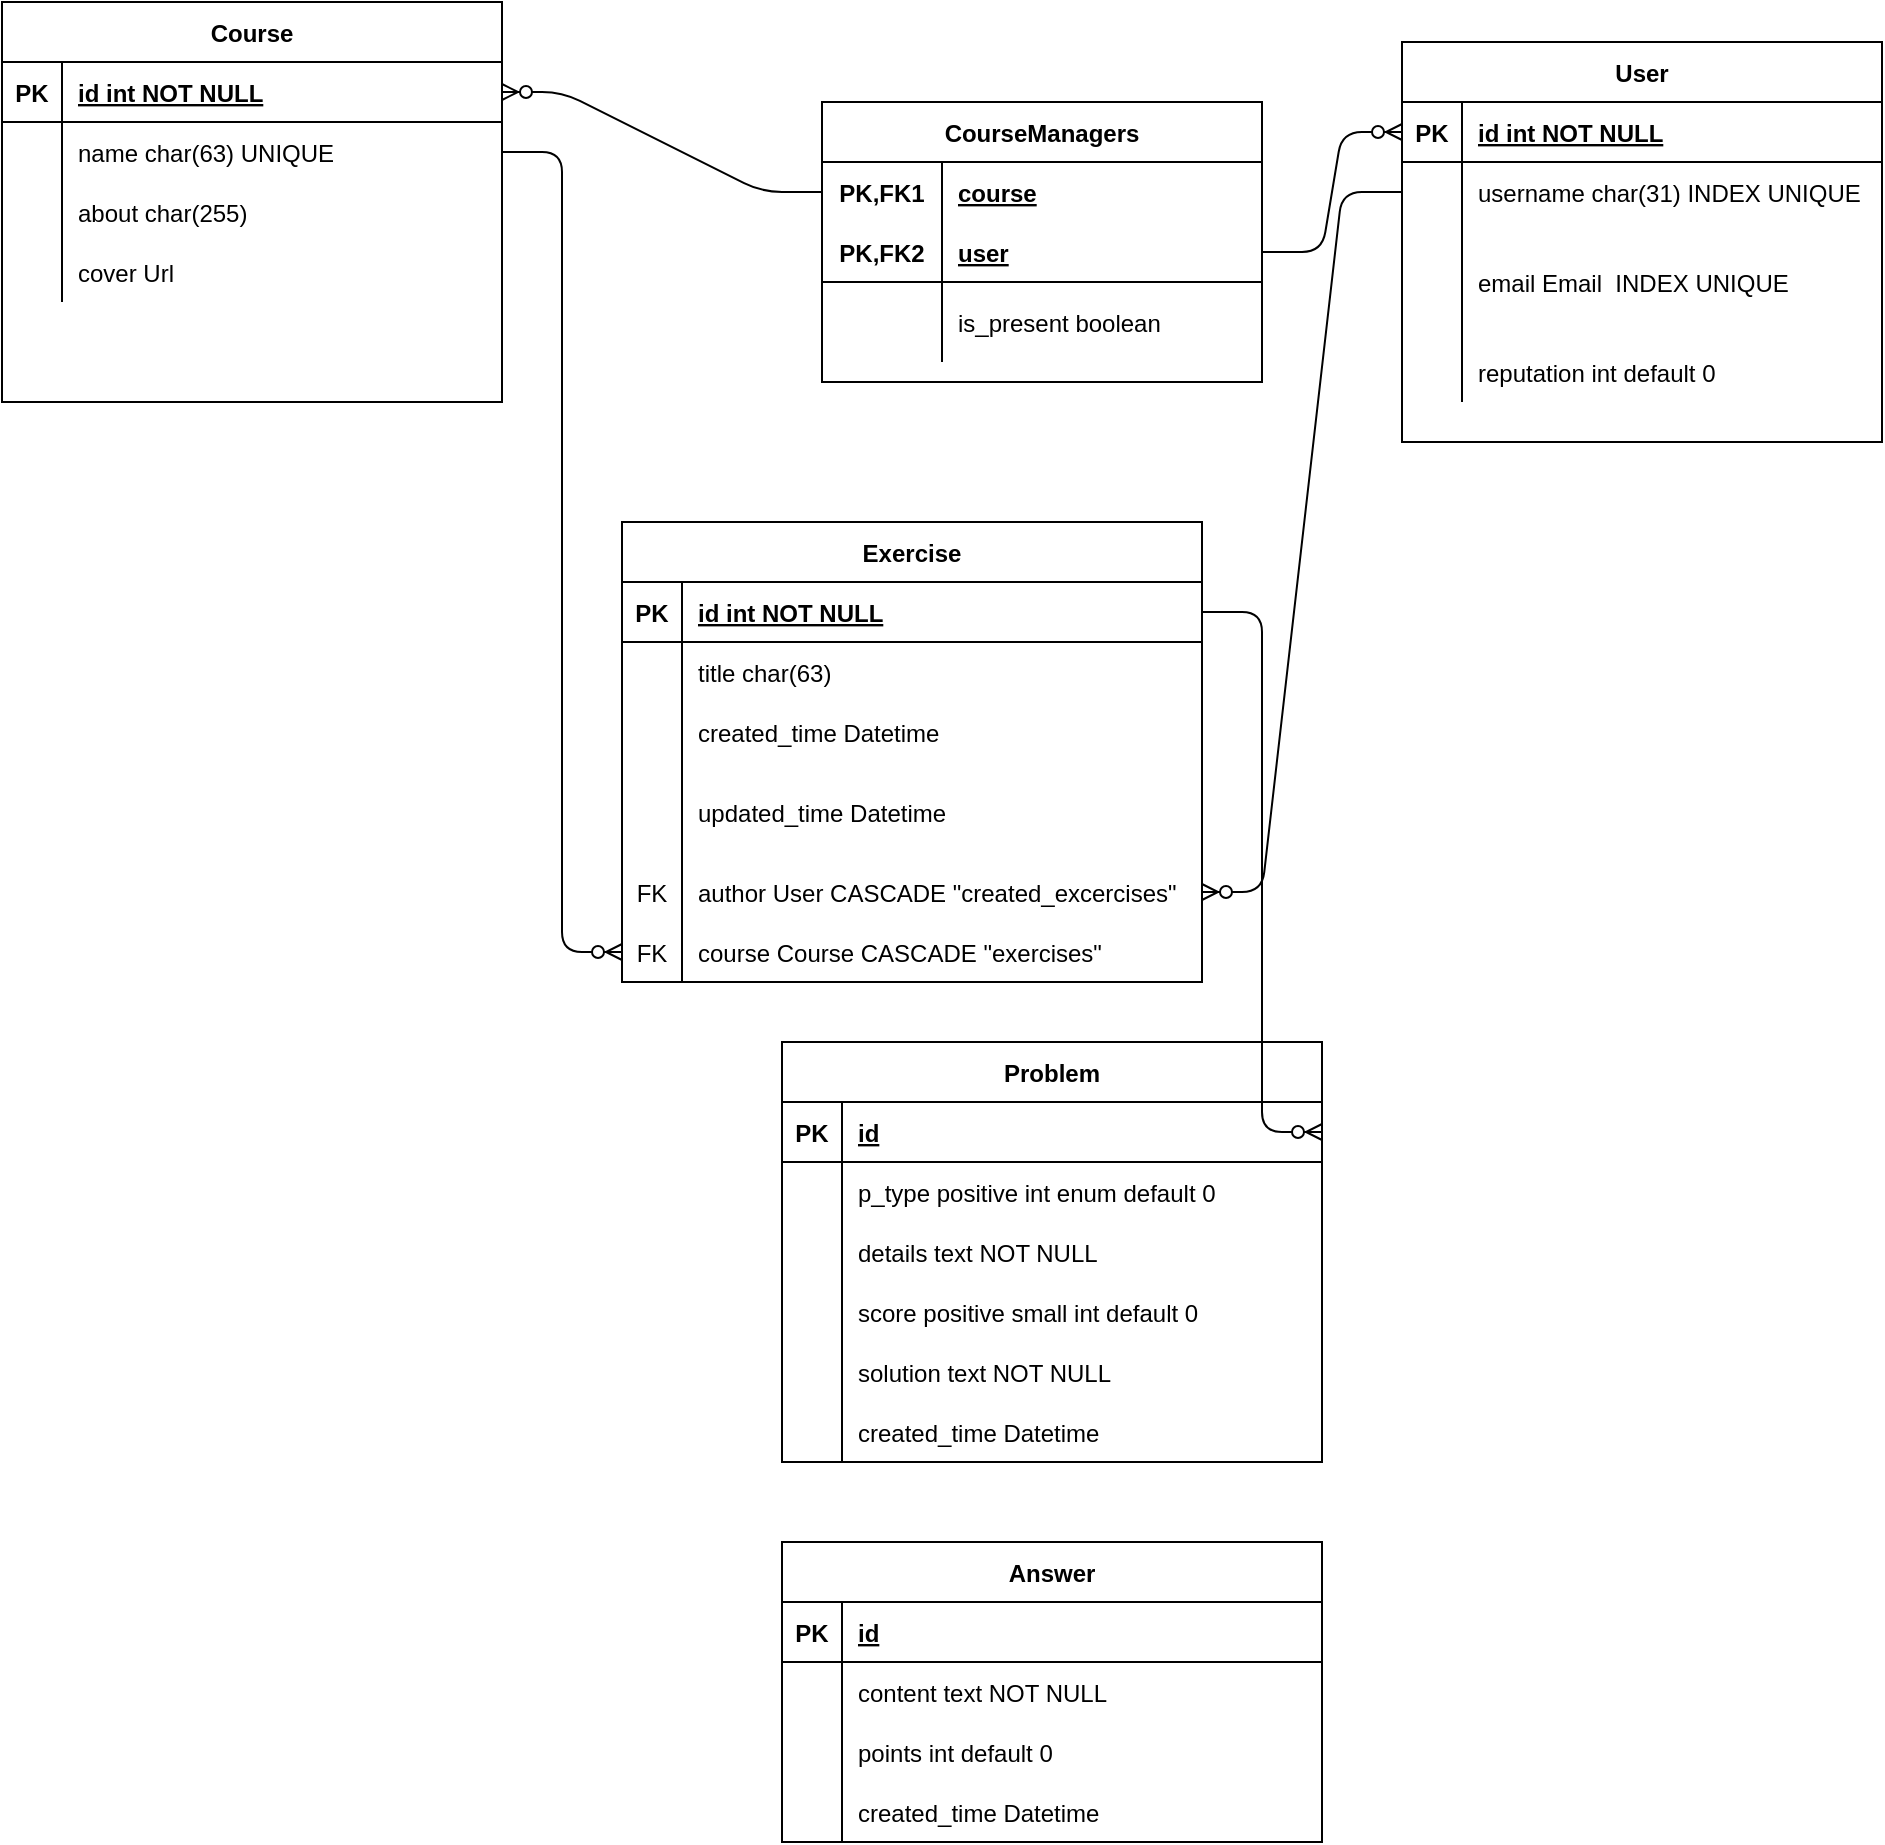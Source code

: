 <mxfile version="14.6.11" type="github">
  <diagram id="R2lEEEUBdFMjLlhIrx00" name="Page-1">
    <mxGraphModel dx="2781" dy="523" grid="1" gridSize="10" guides="1" tooltips="1" connect="1" arrows="1" fold="1" page="1" pageScale="1" pageWidth="2000" pageHeight="2000" math="0" shadow="0" extFonts="Permanent Marker^https://fonts.googleapis.com/css?family=Permanent+Marker">
      <root>
        <mxCell id="0" />
        <mxCell id="1" parent="0" />
        <mxCell id="C-vyLk0tnHw3VtMMgP7b-2" value="Course" style="shape=table;startSize=30;container=1;collapsible=1;childLayout=tableLayout;fixedRows=1;rowLines=0;fontStyle=1;align=center;resizeLast=1;" parent="1" vertex="1">
          <mxGeometry x="-330" y="300" width="250" height="200" as="geometry" />
        </mxCell>
        <mxCell id="C-vyLk0tnHw3VtMMgP7b-3" value="" style="shape=partialRectangle;collapsible=0;dropTarget=0;pointerEvents=0;fillColor=none;points=[[0,0.5],[1,0.5]];portConstraint=eastwest;top=0;left=0;right=0;bottom=1;" parent="C-vyLk0tnHw3VtMMgP7b-2" vertex="1">
          <mxGeometry y="30" width="250" height="30" as="geometry" />
        </mxCell>
        <mxCell id="C-vyLk0tnHw3VtMMgP7b-4" value="PK" style="shape=partialRectangle;overflow=hidden;connectable=0;fillColor=none;top=0;left=0;bottom=0;right=0;fontStyle=1;" parent="C-vyLk0tnHw3VtMMgP7b-3" vertex="1">
          <mxGeometry width="30" height="30" as="geometry" />
        </mxCell>
        <mxCell id="C-vyLk0tnHw3VtMMgP7b-5" value="id int NOT NULL " style="shape=partialRectangle;overflow=hidden;connectable=0;fillColor=none;top=0;left=0;bottom=0;right=0;align=left;spacingLeft=6;fontStyle=5;" parent="C-vyLk0tnHw3VtMMgP7b-3" vertex="1">
          <mxGeometry x="30" width="220" height="30" as="geometry" />
        </mxCell>
        <mxCell id="C-vyLk0tnHw3VtMMgP7b-9" value="" style="shape=partialRectangle;collapsible=0;dropTarget=0;pointerEvents=0;fillColor=none;points=[[0,0.5],[1,0.5]];portConstraint=eastwest;top=0;left=0;right=0;bottom=0;" parent="C-vyLk0tnHw3VtMMgP7b-2" vertex="1">
          <mxGeometry y="60" width="250" height="30" as="geometry" />
        </mxCell>
        <mxCell id="C-vyLk0tnHw3VtMMgP7b-10" value="" style="shape=partialRectangle;overflow=hidden;connectable=0;fillColor=none;top=0;left=0;bottom=0;right=0;" parent="C-vyLk0tnHw3VtMMgP7b-9" vertex="1">
          <mxGeometry width="30" height="30" as="geometry" />
        </mxCell>
        <mxCell id="C-vyLk0tnHw3VtMMgP7b-11" value="name char(63) UNIQUE" style="shape=partialRectangle;overflow=hidden;connectable=0;fillColor=none;top=0;left=0;bottom=0;right=0;align=left;spacingLeft=6;" parent="C-vyLk0tnHw3VtMMgP7b-9" vertex="1">
          <mxGeometry x="30" width="220" height="30" as="geometry" />
        </mxCell>
        <mxCell id="3Uc0mJd-7IxkceaXmBN4-39" value="" style="shape=partialRectangle;collapsible=0;dropTarget=0;pointerEvents=0;fillColor=none;top=0;left=0;bottom=0;right=0;points=[[0,0.5],[1,0.5]];portConstraint=eastwest;align=center;" vertex="1" parent="C-vyLk0tnHw3VtMMgP7b-2">
          <mxGeometry y="90" width="250" height="30" as="geometry" />
        </mxCell>
        <mxCell id="3Uc0mJd-7IxkceaXmBN4-40" value="" style="shape=partialRectangle;connectable=0;fillColor=none;top=0;left=0;bottom=0;right=0;editable=1;overflow=hidden;" vertex="1" parent="3Uc0mJd-7IxkceaXmBN4-39">
          <mxGeometry width="30" height="30" as="geometry" />
        </mxCell>
        <mxCell id="3Uc0mJd-7IxkceaXmBN4-41" value="about char(255)" style="shape=partialRectangle;connectable=0;fillColor=none;top=0;left=0;bottom=0;right=0;align=left;spacingLeft=6;overflow=hidden;" vertex="1" parent="3Uc0mJd-7IxkceaXmBN4-39">
          <mxGeometry x="30" width="220" height="30" as="geometry" />
        </mxCell>
        <mxCell id="3Uc0mJd-7IxkceaXmBN4-42" value="" style="shape=partialRectangle;collapsible=0;dropTarget=0;pointerEvents=0;fillColor=none;top=0;left=0;bottom=0;right=0;points=[[0,0.5],[1,0.5]];portConstraint=eastwest;align=center;" vertex="1" parent="C-vyLk0tnHw3VtMMgP7b-2">
          <mxGeometry y="120" width="250" height="30" as="geometry" />
        </mxCell>
        <mxCell id="3Uc0mJd-7IxkceaXmBN4-43" value="" style="shape=partialRectangle;connectable=0;fillColor=none;top=0;left=0;bottom=0;right=0;editable=1;overflow=hidden;" vertex="1" parent="3Uc0mJd-7IxkceaXmBN4-42">
          <mxGeometry width="30" height="30" as="geometry" />
        </mxCell>
        <mxCell id="3Uc0mJd-7IxkceaXmBN4-44" value="cover Url" style="shape=partialRectangle;connectable=0;fillColor=none;top=0;left=0;bottom=0;right=0;align=left;spacingLeft=6;overflow=hidden;" vertex="1" parent="3Uc0mJd-7IxkceaXmBN4-42">
          <mxGeometry x="30" width="220" height="30" as="geometry" />
        </mxCell>
        <mxCell id="C-vyLk0tnHw3VtMMgP7b-13" value="Exercise" style="shape=table;startSize=30;container=1;collapsible=1;childLayout=tableLayout;fixedRows=1;rowLines=0;fontStyle=1;align=center;resizeLast=1;" parent="1" vertex="1">
          <mxGeometry x="-20" y="560" width="290" height="230" as="geometry" />
        </mxCell>
        <mxCell id="C-vyLk0tnHw3VtMMgP7b-14" value="" style="shape=partialRectangle;collapsible=0;dropTarget=0;pointerEvents=0;fillColor=none;points=[[0,0.5],[1,0.5]];portConstraint=eastwest;top=0;left=0;right=0;bottom=1;" parent="C-vyLk0tnHw3VtMMgP7b-13" vertex="1">
          <mxGeometry y="30" width="290" height="30" as="geometry" />
        </mxCell>
        <mxCell id="C-vyLk0tnHw3VtMMgP7b-15" value="PK" style="shape=partialRectangle;overflow=hidden;connectable=0;fillColor=none;top=0;left=0;bottom=0;right=0;fontStyle=1;" parent="C-vyLk0tnHw3VtMMgP7b-14" vertex="1">
          <mxGeometry width="30" height="30" as="geometry" />
        </mxCell>
        <mxCell id="C-vyLk0tnHw3VtMMgP7b-16" value="id int NOT NULL " style="shape=partialRectangle;overflow=hidden;connectable=0;fillColor=none;top=0;left=0;bottom=0;right=0;align=left;spacingLeft=6;fontStyle=5;" parent="C-vyLk0tnHw3VtMMgP7b-14" vertex="1">
          <mxGeometry x="30" width="260" height="30" as="geometry" />
        </mxCell>
        <mxCell id="C-vyLk0tnHw3VtMMgP7b-20" value="" style="shape=partialRectangle;collapsible=0;dropTarget=0;pointerEvents=0;fillColor=none;points=[[0,0.5],[1,0.5]];portConstraint=eastwest;top=0;left=0;right=0;bottom=0;" parent="C-vyLk0tnHw3VtMMgP7b-13" vertex="1">
          <mxGeometry y="60" width="290" height="30" as="geometry" />
        </mxCell>
        <mxCell id="C-vyLk0tnHw3VtMMgP7b-21" value="" style="shape=partialRectangle;overflow=hidden;connectable=0;fillColor=none;top=0;left=0;bottom=0;right=0;" parent="C-vyLk0tnHw3VtMMgP7b-20" vertex="1">
          <mxGeometry width="30" height="30" as="geometry" />
        </mxCell>
        <mxCell id="C-vyLk0tnHw3VtMMgP7b-22" value="title char(63)" style="shape=partialRectangle;overflow=hidden;connectable=0;fillColor=none;top=0;left=0;bottom=0;right=0;align=left;spacingLeft=6;" parent="C-vyLk0tnHw3VtMMgP7b-20" vertex="1">
          <mxGeometry x="30" width="260" height="30" as="geometry" />
        </mxCell>
        <mxCell id="3Uc0mJd-7IxkceaXmBN4-62" value="" style="shape=partialRectangle;collapsible=0;dropTarget=0;pointerEvents=0;fillColor=none;top=0;left=0;bottom=0;right=0;points=[[0,0.5],[1,0.5]];portConstraint=eastwest;align=center;" vertex="1" parent="C-vyLk0tnHw3VtMMgP7b-13">
          <mxGeometry y="90" width="290" height="30" as="geometry" />
        </mxCell>
        <mxCell id="3Uc0mJd-7IxkceaXmBN4-63" value="" style="shape=partialRectangle;connectable=0;fillColor=none;top=0;left=0;bottom=0;right=0;editable=1;overflow=hidden;" vertex="1" parent="3Uc0mJd-7IxkceaXmBN4-62">
          <mxGeometry width="30" height="30" as="geometry" />
        </mxCell>
        <mxCell id="3Uc0mJd-7IxkceaXmBN4-64" value="created_time Datetime" style="shape=partialRectangle;connectable=0;fillColor=none;top=0;left=0;bottom=0;right=0;align=left;spacingLeft=6;overflow=hidden;" vertex="1" parent="3Uc0mJd-7IxkceaXmBN4-62">
          <mxGeometry x="30" width="260" height="30" as="geometry" />
        </mxCell>
        <mxCell id="3Uc0mJd-7IxkceaXmBN4-65" value="" style="shape=partialRectangle;collapsible=0;dropTarget=0;pointerEvents=0;fillColor=none;top=0;left=0;bottom=0;right=0;points=[[0,0.5],[1,0.5]];portConstraint=eastwest;align=center;" vertex="1" parent="C-vyLk0tnHw3VtMMgP7b-13">
          <mxGeometry y="120" width="290" height="50" as="geometry" />
        </mxCell>
        <mxCell id="3Uc0mJd-7IxkceaXmBN4-66" value="" style="shape=partialRectangle;connectable=0;fillColor=none;top=0;left=0;bottom=0;right=0;editable=1;overflow=hidden;" vertex="1" parent="3Uc0mJd-7IxkceaXmBN4-65">
          <mxGeometry width="30" height="50" as="geometry" />
        </mxCell>
        <mxCell id="3Uc0mJd-7IxkceaXmBN4-67" value="updated_time Datetime" style="shape=partialRectangle;connectable=0;fillColor=none;top=0;left=0;bottom=0;right=0;align=left;spacingLeft=6;overflow=hidden;" vertex="1" parent="3Uc0mJd-7IxkceaXmBN4-65">
          <mxGeometry x="30" width="260" height="50" as="geometry" />
        </mxCell>
        <mxCell id="3Uc0mJd-7IxkceaXmBN4-72" value="" style="shape=partialRectangle;collapsible=0;dropTarget=0;pointerEvents=0;fillColor=none;top=0;left=0;bottom=0;right=0;points=[[0,0.5],[1,0.5]];portConstraint=eastwest;align=center;" vertex="1" parent="C-vyLk0tnHw3VtMMgP7b-13">
          <mxGeometry y="170" width="290" height="30" as="geometry" />
        </mxCell>
        <mxCell id="3Uc0mJd-7IxkceaXmBN4-73" value="FK" style="shape=partialRectangle;connectable=0;fillColor=none;top=0;left=0;bottom=0;right=0;fontStyle=0;overflow=hidden;" vertex="1" parent="3Uc0mJd-7IxkceaXmBN4-72">
          <mxGeometry width="30" height="30" as="geometry" />
        </mxCell>
        <mxCell id="3Uc0mJd-7IxkceaXmBN4-74" value="author User CASCADE &quot;created_excercises&quot;" style="shape=partialRectangle;connectable=0;fillColor=none;top=0;left=0;bottom=0;right=0;align=left;spacingLeft=6;fontStyle=0;overflow=hidden;" vertex="1" parent="3Uc0mJd-7IxkceaXmBN4-72">
          <mxGeometry x="30" width="260" height="30" as="geometry" />
        </mxCell>
        <mxCell id="3Uc0mJd-7IxkceaXmBN4-75" value="" style="shape=partialRectangle;collapsible=0;dropTarget=0;pointerEvents=0;fillColor=none;top=0;left=0;bottom=0;right=0;points=[[0,0.5],[1,0.5]];portConstraint=eastwest;align=center;" vertex="1" parent="C-vyLk0tnHw3VtMMgP7b-13">
          <mxGeometry y="200" width="290" height="30" as="geometry" />
        </mxCell>
        <mxCell id="3Uc0mJd-7IxkceaXmBN4-76" value="FK" style="shape=partialRectangle;connectable=0;fillColor=none;top=0;left=0;bottom=0;right=0;fontStyle=0;overflow=hidden;" vertex="1" parent="3Uc0mJd-7IxkceaXmBN4-75">
          <mxGeometry width="30" height="30" as="geometry" />
        </mxCell>
        <mxCell id="3Uc0mJd-7IxkceaXmBN4-77" value="course Course CASCADE &quot;exercises&quot;" style="shape=partialRectangle;connectable=0;fillColor=none;top=0;left=0;bottom=0;right=0;align=left;spacingLeft=6;fontStyle=0;overflow=hidden;" vertex="1" parent="3Uc0mJd-7IxkceaXmBN4-75">
          <mxGeometry x="30" width="260" height="30" as="geometry" />
        </mxCell>
        <mxCell id="C-vyLk0tnHw3VtMMgP7b-23" value="User" style="shape=table;startSize=30;container=1;collapsible=1;childLayout=tableLayout;fixedRows=1;rowLines=0;fontStyle=1;align=center;resizeLast=1;" parent="1" vertex="1">
          <mxGeometry x="370" y="320" width="240" height="200" as="geometry">
            <mxRectangle x="120" y="120" width="60" height="30" as="alternateBounds" />
          </mxGeometry>
        </mxCell>
        <mxCell id="C-vyLk0tnHw3VtMMgP7b-24" value="" style="shape=partialRectangle;collapsible=0;dropTarget=0;pointerEvents=0;fillColor=none;points=[[0,0.5],[1,0.5]];portConstraint=eastwest;top=0;left=0;right=0;bottom=1;" parent="C-vyLk0tnHw3VtMMgP7b-23" vertex="1">
          <mxGeometry y="30" width="240" height="30" as="geometry" />
        </mxCell>
        <mxCell id="C-vyLk0tnHw3VtMMgP7b-25" value="PK" style="shape=partialRectangle;overflow=hidden;connectable=0;fillColor=none;top=0;left=0;bottom=0;right=0;fontStyle=1;" parent="C-vyLk0tnHw3VtMMgP7b-24" vertex="1">
          <mxGeometry width="30" height="30" as="geometry" />
        </mxCell>
        <mxCell id="C-vyLk0tnHw3VtMMgP7b-26" value="id int NOT NULL " style="shape=partialRectangle;overflow=hidden;connectable=0;fillColor=none;top=0;left=0;bottom=0;right=0;align=left;spacingLeft=6;fontStyle=5;" parent="C-vyLk0tnHw3VtMMgP7b-24" vertex="1">
          <mxGeometry x="30" width="210" height="30" as="geometry" />
        </mxCell>
        <mxCell id="C-vyLk0tnHw3VtMMgP7b-27" value="" style="shape=partialRectangle;collapsible=0;dropTarget=0;pointerEvents=0;fillColor=none;points=[[0,0.5],[1,0.5]];portConstraint=eastwest;top=0;left=0;right=0;bottom=0;" parent="C-vyLk0tnHw3VtMMgP7b-23" vertex="1">
          <mxGeometry y="60" width="240" height="30" as="geometry" />
        </mxCell>
        <mxCell id="C-vyLk0tnHw3VtMMgP7b-28" value="" style="shape=partialRectangle;overflow=hidden;connectable=0;fillColor=none;top=0;left=0;bottom=0;right=0;" parent="C-vyLk0tnHw3VtMMgP7b-27" vertex="1">
          <mxGeometry width="30" height="30" as="geometry" />
        </mxCell>
        <mxCell id="C-vyLk0tnHw3VtMMgP7b-29" value="username char(31) INDEX UNIQUE" style="shape=partialRectangle;overflow=hidden;connectable=0;fillColor=none;top=0;left=0;bottom=0;right=0;align=left;spacingLeft=6;" parent="C-vyLk0tnHw3VtMMgP7b-27" vertex="1">
          <mxGeometry x="30" width="210" height="30" as="geometry" />
        </mxCell>
        <mxCell id="3Uc0mJd-7IxkceaXmBN4-33" value="" style="shape=partialRectangle;collapsible=0;dropTarget=0;pointerEvents=0;fillColor=none;top=0;left=0;bottom=0;right=0;points=[[0,0.5],[1,0.5]];portConstraint=eastwest;align=center;" vertex="1" parent="C-vyLk0tnHw3VtMMgP7b-23">
          <mxGeometry y="90" width="240" height="60" as="geometry" />
        </mxCell>
        <mxCell id="3Uc0mJd-7IxkceaXmBN4-34" value="" style="shape=partialRectangle;connectable=0;fillColor=none;top=0;left=0;bottom=0;right=0;editable=1;overflow=hidden;" vertex="1" parent="3Uc0mJd-7IxkceaXmBN4-33">
          <mxGeometry width="30" height="60" as="geometry" />
        </mxCell>
        <mxCell id="3Uc0mJd-7IxkceaXmBN4-35" value="email Email  INDEX UNIQUE" style="shape=partialRectangle;connectable=0;fillColor=none;top=0;left=0;bottom=0;right=0;align=left;spacingLeft=6;overflow=hidden;" vertex="1" parent="3Uc0mJd-7IxkceaXmBN4-33">
          <mxGeometry x="30" width="210" height="60" as="geometry" />
        </mxCell>
        <mxCell id="3Uc0mJd-7IxkceaXmBN4-36" value="" style="shape=partialRectangle;collapsible=0;dropTarget=0;pointerEvents=0;fillColor=none;top=0;left=0;bottom=0;right=0;points=[[0,0.5],[1,0.5]];portConstraint=eastwest;align=center;" vertex="1" parent="C-vyLk0tnHw3VtMMgP7b-23">
          <mxGeometry y="150" width="240" height="30" as="geometry" />
        </mxCell>
        <mxCell id="3Uc0mJd-7IxkceaXmBN4-37" value="" style="shape=partialRectangle;connectable=0;fillColor=none;top=0;left=0;bottom=0;right=0;editable=1;overflow=hidden;" vertex="1" parent="3Uc0mJd-7IxkceaXmBN4-36">
          <mxGeometry width="30" height="30" as="geometry" />
        </mxCell>
        <mxCell id="3Uc0mJd-7IxkceaXmBN4-38" value="reputation int default 0" style="shape=partialRectangle;connectable=0;fillColor=none;top=0;left=0;bottom=0;right=0;align=left;spacingLeft=6;overflow=hidden;" vertex="1" parent="3Uc0mJd-7IxkceaXmBN4-36">
          <mxGeometry x="30" width="210" height="30" as="geometry" />
        </mxCell>
        <mxCell id="3Uc0mJd-7IxkceaXmBN4-1" value="Problem" style="shape=table;startSize=30;container=1;collapsible=1;childLayout=tableLayout;fixedRows=1;rowLines=0;fontStyle=1;align=center;resizeLast=1;" vertex="1" parent="1">
          <mxGeometry x="60" y="820" width="270" height="210" as="geometry" />
        </mxCell>
        <mxCell id="3Uc0mJd-7IxkceaXmBN4-2" value="" style="shape=partialRectangle;collapsible=0;dropTarget=0;pointerEvents=0;fillColor=none;top=0;left=0;bottom=1;right=0;points=[[0,0.5],[1,0.5]];portConstraint=eastwest;" vertex="1" parent="3Uc0mJd-7IxkceaXmBN4-1">
          <mxGeometry y="30" width="270" height="30" as="geometry" />
        </mxCell>
        <mxCell id="3Uc0mJd-7IxkceaXmBN4-3" value="PK" style="shape=partialRectangle;connectable=0;fillColor=none;top=0;left=0;bottom=0;right=0;fontStyle=1;overflow=hidden;" vertex="1" parent="3Uc0mJd-7IxkceaXmBN4-2">
          <mxGeometry width="30" height="30" as="geometry" />
        </mxCell>
        <mxCell id="3Uc0mJd-7IxkceaXmBN4-4" value="id" style="shape=partialRectangle;connectable=0;fillColor=none;top=0;left=0;bottom=0;right=0;align=left;spacingLeft=6;fontStyle=5;overflow=hidden;" vertex="1" parent="3Uc0mJd-7IxkceaXmBN4-2">
          <mxGeometry x="30" width="240" height="30" as="geometry" />
        </mxCell>
        <mxCell id="3Uc0mJd-7IxkceaXmBN4-5" value="" style="shape=partialRectangle;collapsible=0;dropTarget=0;pointerEvents=0;fillColor=none;top=0;left=0;bottom=0;right=0;points=[[0,0.5],[1,0.5]];portConstraint=eastwest;" vertex="1" parent="3Uc0mJd-7IxkceaXmBN4-1">
          <mxGeometry y="60" width="270" height="30" as="geometry" />
        </mxCell>
        <mxCell id="3Uc0mJd-7IxkceaXmBN4-6" value="" style="shape=partialRectangle;connectable=0;fillColor=none;top=0;left=0;bottom=0;right=0;editable=1;overflow=hidden;" vertex="1" parent="3Uc0mJd-7IxkceaXmBN4-5">
          <mxGeometry width="30" height="30" as="geometry" />
        </mxCell>
        <mxCell id="3Uc0mJd-7IxkceaXmBN4-7" value="p_type positive int enum default 0" style="shape=partialRectangle;connectable=0;fillColor=none;top=0;left=0;bottom=0;right=0;align=left;spacingLeft=6;overflow=hidden;" vertex="1" parent="3Uc0mJd-7IxkceaXmBN4-5">
          <mxGeometry x="30" width="240" height="30" as="geometry" />
        </mxCell>
        <mxCell id="3Uc0mJd-7IxkceaXmBN4-8" value="" style="shape=partialRectangle;collapsible=0;dropTarget=0;pointerEvents=0;fillColor=none;top=0;left=0;bottom=0;right=0;points=[[0,0.5],[1,0.5]];portConstraint=eastwest;" vertex="1" parent="3Uc0mJd-7IxkceaXmBN4-1">
          <mxGeometry y="90" width="270" height="30" as="geometry" />
        </mxCell>
        <mxCell id="3Uc0mJd-7IxkceaXmBN4-9" value="" style="shape=partialRectangle;connectable=0;fillColor=none;top=0;left=0;bottom=0;right=0;editable=1;overflow=hidden;" vertex="1" parent="3Uc0mJd-7IxkceaXmBN4-8">
          <mxGeometry width="30" height="30" as="geometry" />
        </mxCell>
        <mxCell id="3Uc0mJd-7IxkceaXmBN4-10" value="details text NOT NULL" style="shape=partialRectangle;connectable=0;fillColor=none;top=0;left=0;bottom=0;right=0;align=left;spacingLeft=6;overflow=hidden;" vertex="1" parent="3Uc0mJd-7IxkceaXmBN4-8">
          <mxGeometry x="30" width="240" height="30" as="geometry" />
        </mxCell>
        <mxCell id="3Uc0mJd-7IxkceaXmBN4-11" value="" style="shape=partialRectangle;collapsible=0;dropTarget=0;pointerEvents=0;fillColor=none;top=0;left=0;bottom=0;right=0;points=[[0,0.5],[1,0.5]];portConstraint=eastwest;" vertex="1" parent="3Uc0mJd-7IxkceaXmBN4-1">
          <mxGeometry y="120" width="270" height="30" as="geometry" />
        </mxCell>
        <mxCell id="3Uc0mJd-7IxkceaXmBN4-12" value="" style="shape=partialRectangle;connectable=0;fillColor=none;top=0;left=0;bottom=0;right=0;editable=1;overflow=hidden;" vertex="1" parent="3Uc0mJd-7IxkceaXmBN4-11">
          <mxGeometry width="30" height="30" as="geometry" />
        </mxCell>
        <mxCell id="3Uc0mJd-7IxkceaXmBN4-13" value="score positive small int default 0" style="shape=partialRectangle;connectable=0;fillColor=none;top=0;left=0;bottom=0;right=0;align=left;spacingLeft=6;overflow=hidden;" vertex="1" parent="3Uc0mJd-7IxkceaXmBN4-11">
          <mxGeometry x="30" width="240" height="30" as="geometry" />
        </mxCell>
        <mxCell id="3Uc0mJd-7IxkceaXmBN4-79" value="" style="shape=partialRectangle;collapsible=0;dropTarget=0;pointerEvents=0;fillColor=none;top=0;left=0;bottom=0;right=0;points=[[0,0.5],[1,0.5]];portConstraint=eastwest;" vertex="1" parent="3Uc0mJd-7IxkceaXmBN4-1">
          <mxGeometry y="150" width="270" height="30" as="geometry" />
        </mxCell>
        <mxCell id="3Uc0mJd-7IxkceaXmBN4-80" value="" style="shape=partialRectangle;connectable=0;fillColor=none;top=0;left=0;bottom=0;right=0;editable=1;overflow=hidden;" vertex="1" parent="3Uc0mJd-7IxkceaXmBN4-79">
          <mxGeometry width="30" height="30" as="geometry" />
        </mxCell>
        <mxCell id="3Uc0mJd-7IxkceaXmBN4-81" value="solution text NOT NULL" style="shape=partialRectangle;connectable=0;fillColor=none;top=0;left=0;bottom=0;right=0;align=left;spacingLeft=6;overflow=hidden;" vertex="1" parent="3Uc0mJd-7IxkceaXmBN4-79">
          <mxGeometry x="30" width="240" height="30" as="geometry" />
        </mxCell>
        <mxCell id="3Uc0mJd-7IxkceaXmBN4-82" value="" style="shape=partialRectangle;collapsible=0;dropTarget=0;pointerEvents=0;fillColor=none;top=0;left=0;bottom=0;right=0;points=[[0,0.5],[1,0.5]];portConstraint=eastwest;align=center;" vertex="1" parent="3Uc0mJd-7IxkceaXmBN4-1">
          <mxGeometry y="180" width="270" height="30" as="geometry" />
        </mxCell>
        <mxCell id="3Uc0mJd-7IxkceaXmBN4-83" value="" style="shape=partialRectangle;connectable=0;fillColor=none;top=0;left=0;bottom=0;right=0;editable=1;overflow=hidden;" vertex="1" parent="3Uc0mJd-7IxkceaXmBN4-82">
          <mxGeometry width="30" height="30" as="geometry" />
        </mxCell>
        <mxCell id="3Uc0mJd-7IxkceaXmBN4-84" value="created_time Datetime" style="shape=partialRectangle;connectable=0;fillColor=none;top=0;left=0;bottom=0;right=0;align=left;spacingLeft=6;overflow=hidden;" vertex="1" parent="3Uc0mJd-7IxkceaXmBN4-82">
          <mxGeometry x="30" width="240" height="30" as="geometry" />
        </mxCell>
        <mxCell id="3Uc0mJd-7IxkceaXmBN4-14" value="Answer" style="shape=table;startSize=30;container=1;collapsible=1;childLayout=tableLayout;fixedRows=1;rowLines=0;fontStyle=1;align=center;resizeLast=1;" vertex="1" parent="1">
          <mxGeometry x="60" y="1070" width="270" height="150" as="geometry" />
        </mxCell>
        <mxCell id="3Uc0mJd-7IxkceaXmBN4-15" value="" style="shape=partialRectangle;collapsible=0;dropTarget=0;pointerEvents=0;fillColor=none;top=0;left=0;bottom=1;right=0;points=[[0,0.5],[1,0.5]];portConstraint=eastwest;" vertex="1" parent="3Uc0mJd-7IxkceaXmBN4-14">
          <mxGeometry y="30" width="270" height="30" as="geometry" />
        </mxCell>
        <mxCell id="3Uc0mJd-7IxkceaXmBN4-16" value="PK" style="shape=partialRectangle;connectable=0;fillColor=none;top=0;left=0;bottom=0;right=0;fontStyle=1;overflow=hidden;" vertex="1" parent="3Uc0mJd-7IxkceaXmBN4-15">
          <mxGeometry width="30" height="30" as="geometry" />
        </mxCell>
        <mxCell id="3Uc0mJd-7IxkceaXmBN4-17" value="id" style="shape=partialRectangle;connectable=0;fillColor=none;top=0;left=0;bottom=0;right=0;align=left;spacingLeft=6;fontStyle=5;overflow=hidden;" vertex="1" parent="3Uc0mJd-7IxkceaXmBN4-15">
          <mxGeometry x="30" width="240" height="30" as="geometry" />
        </mxCell>
        <mxCell id="3Uc0mJd-7IxkceaXmBN4-18" value="" style="shape=partialRectangle;collapsible=0;dropTarget=0;pointerEvents=0;fillColor=none;top=0;left=0;bottom=0;right=0;points=[[0,0.5],[1,0.5]];portConstraint=eastwest;" vertex="1" parent="3Uc0mJd-7IxkceaXmBN4-14">
          <mxGeometry y="60" width="270" height="30" as="geometry" />
        </mxCell>
        <mxCell id="3Uc0mJd-7IxkceaXmBN4-19" value="" style="shape=partialRectangle;connectable=0;fillColor=none;top=0;left=0;bottom=0;right=0;editable=1;overflow=hidden;" vertex="1" parent="3Uc0mJd-7IxkceaXmBN4-18">
          <mxGeometry width="30" height="30" as="geometry" />
        </mxCell>
        <mxCell id="3Uc0mJd-7IxkceaXmBN4-20" value="content text NOT NULL" style="shape=partialRectangle;connectable=0;fillColor=none;top=0;left=0;bottom=0;right=0;align=left;spacingLeft=6;overflow=hidden;" vertex="1" parent="3Uc0mJd-7IxkceaXmBN4-18">
          <mxGeometry x="30" width="240" height="30" as="geometry" />
        </mxCell>
        <mxCell id="3Uc0mJd-7IxkceaXmBN4-21" value="" style="shape=partialRectangle;collapsible=0;dropTarget=0;pointerEvents=0;fillColor=none;top=0;left=0;bottom=0;right=0;points=[[0,0.5],[1,0.5]];portConstraint=eastwest;" vertex="1" parent="3Uc0mJd-7IxkceaXmBN4-14">
          <mxGeometry y="90" width="270" height="30" as="geometry" />
        </mxCell>
        <mxCell id="3Uc0mJd-7IxkceaXmBN4-22" value="" style="shape=partialRectangle;connectable=0;fillColor=none;top=0;left=0;bottom=0;right=0;editable=1;overflow=hidden;" vertex="1" parent="3Uc0mJd-7IxkceaXmBN4-21">
          <mxGeometry width="30" height="30" as="geometry" />
        </mxCell>
        <mxCell id="3Uc0mJd-7IxkceaXmBN4-23" value="points int default 0" style="shape=partialRectangle;connectable=0;fillColor=none;top=0;left=0;bottom=0;right=0;align=left;spacingLeft=6;overflow=hidden;" vertex="1" parent="3Uc0mJd-7IxkceaXmBN4-21">
          <mxGeometry x="30" width="240" height="30" as="geometry" />
        </mxCell>
        <mxCell id="3Uc0mJd-7IxkceaXmBN4-24" value="" style="shape=partialRectangle;collapsible=0;dropTarget=0;pointerEvents=0;fillColor=none;top=0;left=0;bottom=0;right=0;points=[[0,0.5],[1,0.5]];portConstraint=eastwest;" vertex="1" parent="3Uc0mJd-7IxkceaXmBN4-14">
          <mxGeometry y="120" width="270" height="30" as="geometry" />
        </mxCell>
        <mxCell id="3Uc0mJd-7IxkceaXmBN4-25" value="" style="shape=partialRectangle;connectable=0;fillColor=none;top=0;left=0;bottom=0;right=0;editable=1;overflow=hidden;" vertex="1" parent="3Uc0mJd-7IxkceaXmBN4-24">
          <mxGeometry width="30" height="30" as="geometry" />
        </mxCell>
        <mxCell id="3Uc0mJd-7IxkceaXmBN4-26" value="created_time Datetime" style="shape=partialRectangle;connectable=0;fillColor=none;top=0;left=0;bottom=0;right=0;align=left;spacingLeft=6;overflow=hidden;" vertex="1" parent="3Uc0mJd-7IxkceaXmBN4-24">
          <mxGeometry x="30" width="240" height="30" as="geometry" />
        </mxCell>
        <mxCell id="3Uc0mJd-7IxkceaXmBN4-47" value="CourseManagers" style="shape=table;startSize=30;container=1;collapsible=1;childLayout=tableLayout;fixedRows=1;rowLines=0;fontStyle=1;align=center;resizeLast=1;" vertex="1" parent="1">
          <mxGeometry x="80" y="350" width="220" height="140" as="geometry" />
        </mxCell>
        <mxCell id="3Uc0mJd-7IxkceaXmBN4-48" value="" style="shape=partialRectangle;collapsible=0;dropTarget=0;pointerEvents=0;fillColor=none;top=0;left=0;bottom=0;right=0;points=[[0,0.5],[1,0.5]];portConstraint=eastwest;" vertex="1" parent="3Uc0mJd-7IxkceaXmBN4-47">
          <mxGeometry y="30" width="220" height="30" as="geometry" />
        </mxCell>
        <mxCell id="3Uc0mJd-7IxkceaXmBN4-49" value="PK,FK1" style="shape=partialRectangle;connectable=0;fillColor=none;top=0;left=0;bottom=0;right=0;fontStyle=1;overflow=hidden;" vertex="1" parent="3Uc0mJd-7IxkceaXmBN4-48">
          <mxGeometry width="60" height="30" as="geometry" />
        </mxCell>
        <mxCell id="3Uc0mJd-7IxkceaXmBN4-50" value="course" style="shape=partialRectangle;connectable=0;fillColor=none;top=0;left=0;bottom=0;right=0;align=left;spacingLeft=6;fontStyle=5;overflow=hidden;" vertex="1" parent="3Uc0mJd-7IxkceaXmBN4-48">
          <mxGeometry x="60" width="160" height="30" as="geometry" />
        </mxCell>
        <mxCell id="3Uc0mJd-7IxkceaXmBN4-51" value="" style="shape=partialRectangle;collapsible=0;dropTarget=0;pointerEvents=0;fillColor=none;top=0;left=0;bottom=1;right=0;points=[[0,0.5],[1,0.5]];portConstraint=eastwest;" vertex="1" parent="3Uc0mJd-7IxkceaXmBN4-47">
          <mxGeometry y="60" width="220" height="30" as="geometry" />
        </mxCell>
        <mxCell id="3Uc0mJd-7IxkceaXmBN4-52" value="PK,FK2" style="shape=partialRectangle;connectable=0;fillColor=none;top=0;left=0;bottom=0;right=0;fontStyle=1;overflow=hidden;" vertex="1" parent="3Uc0mJd-7IxkceaXmBN4-51">
          <mxGeometry width="60" height="30" as="geometry" />
        </mxCell>
        <mxCell id="3Uc0mJd-7IxkceaXmBN4-53" value="user" style="shape=partialRectangle;connectable=0;fillColor=none;top=0;left=0;bottom=0;right=0;align=left;spacingLeft=6;fontStyle=5;overflow=hidden;" vertex="1" parent="3Uc0mJd-7IxkceaXmBN4-51">
          <mxGeometry x="60" width="160" height="30" as="geometry" />
        </mxCell>
        <mxCell id="3Uc0mJd-7IxkceaXmBN4-54" value="" style="shape=partialRectangle;collapsible=0;dropTarget=0;pointerEvents=0;fillColor=none;top=0;left=0;bottom=0;right=0;points=[[0,0.5],[1,0.5]];portConstraint=eastwest;" vertex="1" parent="3Uc0mJd-7IxkceaXmBN4-47">
          <mxGeometry y="90" width="220" height="40" as="geometry" />
        </mxCell>
        <mxCell id="3Uc0mJd-7IxkceaXmBN4-55" value="" style="shape=partialRectangle;connectable=0;fillColor=none;top=0;left=0;bottom=0;right=0;editable=1;overflow=hidden;" vertex="1" parent="3Uc0mJd-7IxkceaXmBN4-54">
          <mxGeometry width="60" height="40" as="geometry" />
        </mxCell>
        <mxCell id="3Uc0mJd-7IxkceaXmBN4-56" value="is_present boolean" style="shape=partialRectangle;connectable=0;fillColor=none;top=0;left=0;bottom=0;right=0;align=left;spacingLeft=6;overflow=hidden;" vertex="1" parent="3Uc0mJd-7IxkceaXmBN4-54">
          <mxGeometry x="60" width="160" height="40" as="geometry" />
        </mxCell>
        <mxCell id="3Uc0mJd-7IxkceaXmBN4-60" value="" style="edgeStyle=entityRelationEdgeStyle;fontSize=12;html=1;endArrow=ERzeroToMany;endFill=1;entryX=0;entryY=0.5;entryDx=0;entryDy=0;exitX=1;exitY=0.5;exitDx=0;exitDy=0;" edge="1" parent="1" source="3Uc0mJd-7IxkceaXmBN4-51" target="C-vyLk0tnHw3VtMMgP7b-24">
          <mxGeometry width="100" height="100" relative="1" as="geometry">
            <mxPoint x="320" y="650" as="sourcePoint" />
            <mxPoint x="420" y="550" as="targetPoint" />
          </mxGeometry>
        </mxCell>
        <mxCell id="3Uc0mJd-7IxkceaXmBN4-61" value="" style="edgeStyle=entityRelationEdgeStyle;fontSize=12;html=1;endArrow=ERzeroToMany;endFill=1;entryX=1;entryY=0.5;entryDx=0;entryDy=0;exitX=0;exitY=0.5;exitDx=0;exitDy=0;" edge="1" parent="1" source="3Uc0mJd-7IxkceaXmBN4-48" target="C-vyLk0tnHw3VtMMgP7b-3">
          <mxGeometry width="100" height="100" relative="1" as="geometry">
            <mxPoint x="190" y="620" as="sourcePoint" />
            <mxPoint x="290" y="520" as="targetPoint" />
          </mxGeometry>
        </mxCell>
        <mxCell id="3Uc0mJd-7IxkceaXmBN4-85" value="" style="edgeStyle=entityRelationEdgeStyle;fontSize=12;html=1;endArrow=ERzeroToMany;endFill=1;exitX=0;exitY=0.5;exitDx=0;exitDy=0;entryX=1;entryY=0.5;entryDx=0;entryDy=0;" edge="1" parent="1" source="C-vyLk0tnHw3VtMMgP7b-27" target="3Uc0mJd-7IxkceaXmBN4-72">
          <mxGeometry width="100" height="100" relative="1" as="geometry">
            <mxPoint x="90" y="790" as="sourcePoint" />
            <mxPoint x="190" y="690" as="targetPoint" />
          </mxGeometry>
        </mxCell>
        <mxCell id="3Uc0mJd-7IxkceaXmBN4-86" value="" style="edgeStyle=entityRelationEdgeStyle;fontSize=12;html=1;endArrow=ERzeroToMany;endFill=1;exitX=1;exitY=0.5;exitDx=0;exitDy=0;entryX=0;entryY=0.5;entryDx=0;entryDy=0;" edge="1" parent="1" source="C-vyLk0tnHw3VtMMgP7b-9" target="3Uc0mJd-7IxkceaXmBN4-75">
          <mxGeometry width="100" height="100" relative="1" as="geometry">
            <mxPoint x="-310" y="660" as="sourcePoint" />
            <mxPoint x="-210" y="560" as="targetPoint" />
          </mxGeometry>
        </mxCell>
        <mxCell id="3Uc0mJd-7IxkceaXmBN4-87" value="" style="edgeStyle=entityRelationEdgeStyle;fontSize=12;html=1;endArrow=ERzeroToMany;endFill=1;entryX=1;entryY=0.5;entryDx=0;entryDy=0;exitX=1;exitY=0.5;exitDx=0;exitDy=0;" edge="1" parent="1" source="C-vyLk0tnHw3VtMMgP7b-14" target="3Uc0mJd-7IxkceaXmBN4-2">
          <mxGeometry width="100" height="100" relative="1" as="geometry">
            <mxPoint x="280" y="605" as="sourcePoint" />
            <mxPoint x="-140" y="840" as="targetPoint" />
          </mxGeometry>
        </mxCell>
      </root>
    </mxGraphModel>
  </diagram>
</mxfile>
